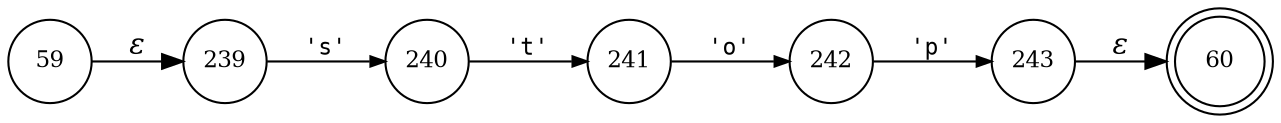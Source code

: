 digraph ATN {
rankdir=LR;
s60[fontsize=11, label="60", shape=doublecircle, fixedsize=true, width=.6];
s240[fontsize=11,label="240", shape=circle, fixedsize=true, width=.55, peripheries=1];
s241[fontsize=11,label="241", shape=circle, fixedsize=true, width=.55, peripheries=1];
s242[fontsize=11,label="242", shape=circle, fixedsize=true, width=.55, peripheries=1];
s243[fontsize=11,label="243", shape=circle, fixedsize=true, width=.55, peripheries=1];
s59[fontsize=11,label="59", shape=circle, fixedsize=true, width=.55, peripheries=1];
s239[fontsize=11,label="239", shape=circle, fixedsize=true, width=.55, peripheries=1];
s59 -> s239 [fontname="Times-Italic", label="&epsilon;"];
s239 -> s240 [fontsize=11, fontname="Courier", arrowsize=.7, label = "'s'", arrowhead = normal];
s240 -> s241 [fontsize=11, fontname="Courier", arrowsize=.7, label = "'t'", arrowhead = normal];
s241 -> s242 [fontsize=11, fontname="Courier", arrowsize=.7, label = "'o'", arrowhead = normal];
s242 -> s243 [fontsize=11, fontname="Courier", arrowsize=.7, label = "'p'", arrowhead = normal];
s243 -> s60 [fontname="Times-Italic", label="&epsilon;"];
}